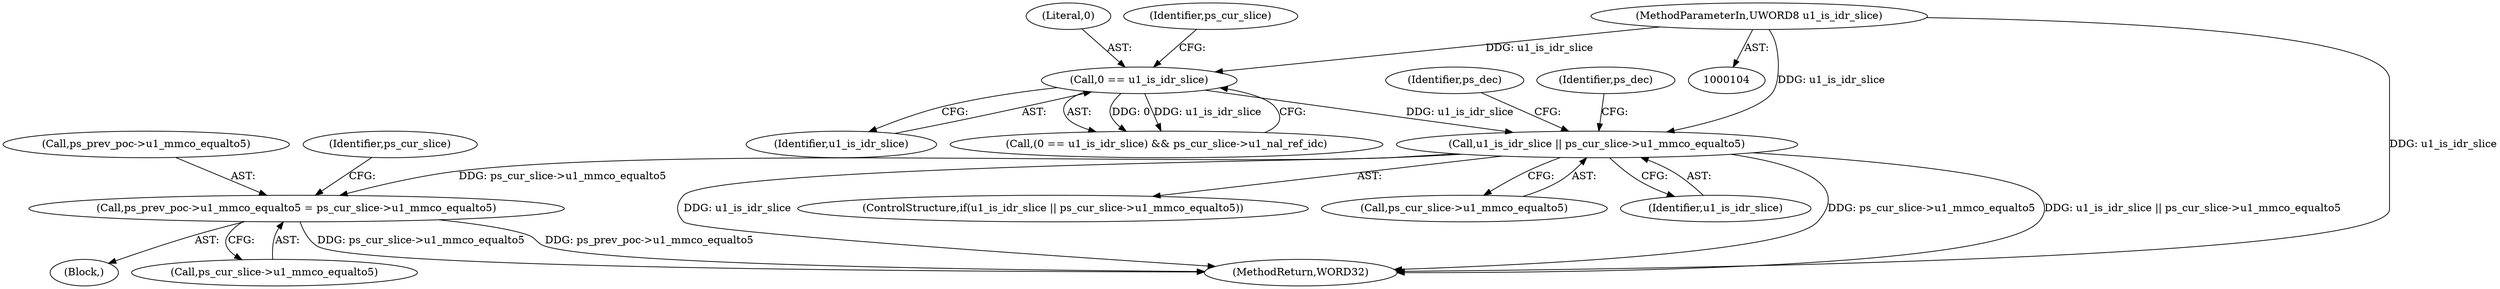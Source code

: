 digraph "1_Android_494561291a503840f385fbcd11d9bc5f4dc502b8_1@pointer" {
"1000237" [label="(Call,ps_prev_poc->u1_mmco_equalto5 = ps_cur_slice->u1_mmco_equalto5)"];
"1000195" [label="(Call,u1_is_idr_slice || ps_cur_slice->u1_mmco_equalto5)"];
"1000181" [label="(Call,0 == u1_is_idr_slice)"];
"1000106" [label="(MethodParameterIn,UWORD8 u1_is_idr_slice)"];
"1000237" [label="(Call,ps_prev_poc->u1_mmco_equalto5 = ps_cur_slice->u1_mmco_equalto5)"];
"1000194" [label="(ControlStructure,if(u1_is_idr_slice || ps_cur_slice->u1_mmco_equalto5))"];
"1000238" [label="(Call,ps_prev_poc->u1_mmco_equalto5)"];
"1000246" [label="(Identifier,ps_cur_slice)"];
"1000164" [label="(Block,)"];
"1000195" [label="(Call,u1_is_idr_slice || ps_cur_slice->u1_mmco_equalto5)"];
"1000197" [label="(Call,ps_cur_slice->u1_mmco_equalto5)"];
"1000241" [label="(Call,ps_cur_slice->u1_mmco_equalto5)"];
"1000306" [label="(MethodReturn,WORD32)"];
"1000196" [label="(Identifier,u1_is_idr_slice)"];
"1000208" [label="(Identifier,ps_dec)"];
"1000202" [label="(Identifier,ps_dec)"];
"1000182" [label="(Literal,0)"];
"1000185" [label="(Identifier,ps_cur_slice)"];
"1000183" [label="(Identifier,u1_is_idr_slice)"];
"1000181" [label="(Call,0 == u1_is_idr_slice)"];
"1000106" [label="(MethodParameterIn,UWORD8 u1_is_idr_slice)"];
"1000180" [label="(Call,(0 == u1_is_idr_slice) && ps_cur_slice->u1_nal_ref_idc)"];
"1000237" -> "1000164"  [label="AST: "];
"1000237" -> "1000241"  [label="CFG: "];
"1000238" -> "1000237"  [label="AST: "];
"1000241" -> "1000237"  [label="AST: "];
"1000246" -> "1000237"  [label="CFG: "];
"1000237" -> "1000306"  [label="DDG: ps_prev_poc->u1_mmco_equalto5"];
"1000237" -> "1000306"  [label="DDG: ps_cur_slice->u1_mmco_equalto5"];
"1000195" -> "1000237"  [label="DDG: ps_cur_slice->u1_mmco_equalto5"];
"1000195" -> "1000194"  [label="AST: "];
"1000195" -> "1000196"  [label="CFG: "];
"1000195" -> "1000197"  [label="CFG: "];
"1000196" -> "1000195"  [label="AST: "];
"1000197" -> "1000195"  [label="AST: "];
"1000202" -> "1000195"  [label="CFG: "];
"1000208" -> "1000195"  [label="CFG: "];
"1000195" -> "1000306"  [label="DDG: ps_cur_slice->u1_mmco_equalto5"];
"1000195" -> "1000306"  [label="DDG: u1_is_idr_slice || ps_cur_slice->u1_mmco_equalto5"];
"1000195" -> "1000306"  [label="DDG: u1_is_idr_slice"];
"1000181" -> "1000195"  [label="DDG: u1_is_idr_slice"];
"1000106" -> "1000195"  [label="DDG: u1_is_idr_slice"];
"1000181" -> "1000180"  [label="AST: "];
"1000181" -> "1000183"  [label="CFG: "];
"1000182" -> "1000181"  [label="AST: "];
"1000183" -> "1000181"  [label="AST: "];
"1000185" -> "1000181"  [label="CFG: "];
"1000180" -> "1000181"  [label="CFG: "];
"1000181" -> "1000180"  [label="DDG: 0"];
"1000181" -> "1000180"  [label="DDG: u1_is_idr_slice"];
"1000106" -> "1000181"  [label="DDG: u1_is_idr_slice"];
"1000106" -> "1000104"  [label="AST: "];
"1000106" -> "1000306"  [label="DDG: u1_is_idr_slice"];
}
